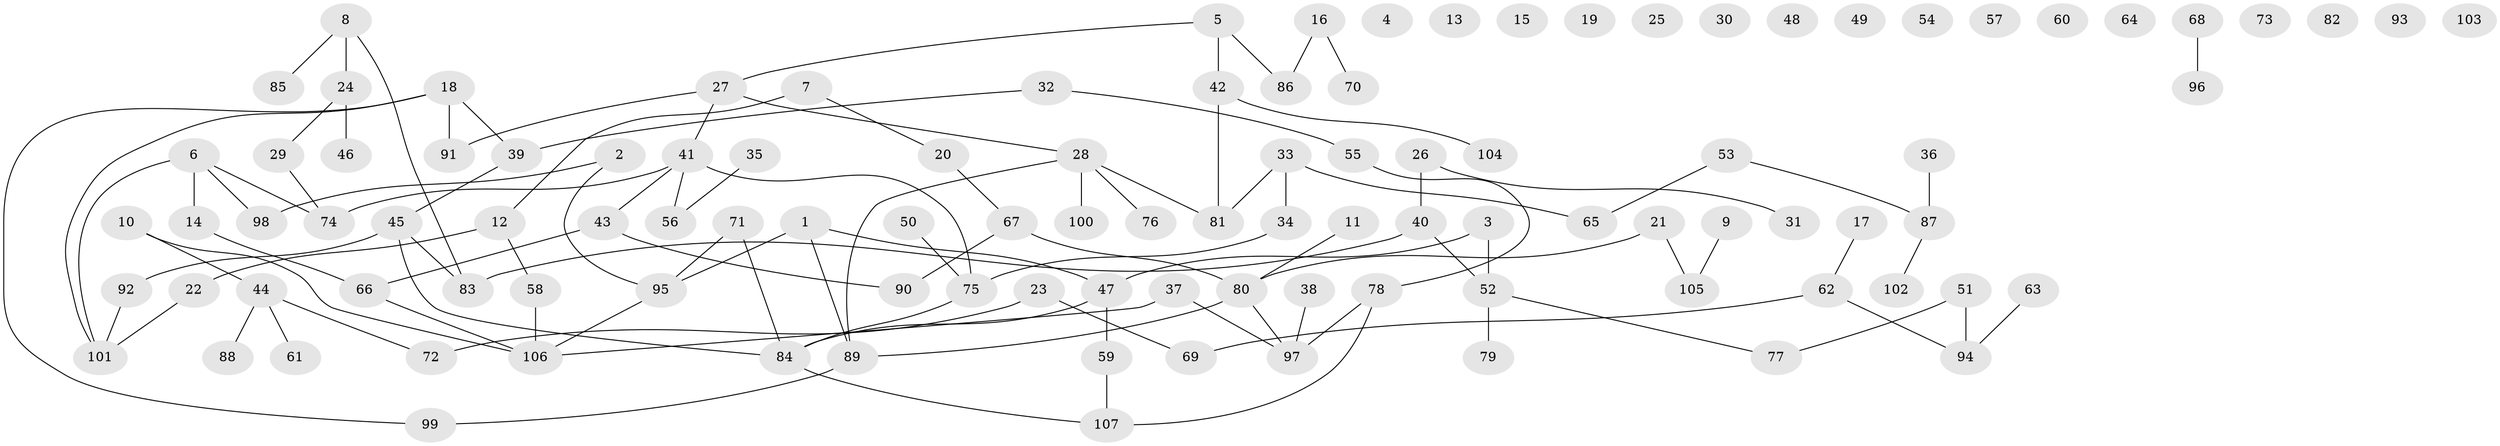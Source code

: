 // coarse degree distribution, {5: 0.09333333333333334, 2: 0.2, 4: 0.09333333333333334, 0: 0.22666666666666666, 3: 0.16, 6: 0.02666666666666667, 1: 0.2}
// Generated by graph-tools (version 1.1) at 2025/23/03/03/25 07:23:27]
// undirected, 107 vertices, 110 edges
graph export_dot {
graph [start="1"]
  node [color=gray90,style=filled];
  1;
  2;
  3;
  4;
  5;
  6;
  7;
  8;
  9;
  10;
  11;
  12;
  13;
  14;
  15;
  16;
  17;
  18;
  19;
  20;
  21;
  22;
  23;
  24;
  25;
  26;
  27;
  28;
  29;
  30;
  31;
  32;
  33;
  34;
  35;
  36;
  37;
  38;
  39;
  40;
  41;
  42;
  43;
  44;
  45;
  46;
  47;
  48;
  49;
  50;
  51;
  52;
  53;
  54;
  55;
  56;
  57;
  58;
  59;
  60;
  61;
  62;
  63;
  64;
  65;
  66;
  67;
  68;
  69;
  70;
  71;
  72;
  73;
  74;
  75;
  76;
  77;
  78;
  79;
  80;
  81;
  82;
  83;
  84;
  85;
  86;
  87;
  88;
  89;
  90;
  91;
  92;
  93;
  94;
  95;
  96;
  97;
  98;
  99;
  100;
  101;
  102;
  103;
  104;
  105;
  106;
  107;
  1 -- 47;
  1 -- 89;
  1 -- 95;
  2 -- 95;
  2 -- 98;
  3 -- 47;
  3 -- 52;
  5 -- 27;
  5 -- 42;
  5 -- 86;
  6 -- 14;
  6 -- 74;
  6 -- 98;
  6 -- 101;
  7 -- 12;
  7 -- 20;
  8 -- 24;
  8 -- 83;
  8 -- 85;
  9 -- 105;
  10 -- 44;
  10 -- 106;
  11 -- 80;
  12 -- 22;
  12 -- 58;
  14 -- 66;
  16 -- 70;
  16 -- 86;
  17 -- 62;
  18 -- 39;
  18 -- 91;
  18 -- 99;
  18 -- 101;
  20 -- 67;
  21 -- 80;
  21 -- 105;
  22 -- 101;
  23 -- 69;
  23 -- 72;
  24 -- 29;
  24 -- 46;
  26 -- 31;
  26 -- 40;
  27 -- 28;
  27 -- 41;
  27 -- 91;
  28 -- 76;
  28 -- 81;
  28 -- 89;
  28 -- 100;
  29 -- 74;
  32 -- 39;
  32 -- 55;
  33 -- 34;
  33 -- 65;
  33 -- 81;
  34 -- 75;
  35 -- 56;
  36 -- 87;
  37 -- 97;
  37 -- 106;
  38 -- 97;
  39 -- 45;
  40 -- 52;
  40 -- 83;
  41 -- 43;
  41 -- 56;
  41 -- 74;
  41 -- 75;
  42 -- 81;
  42 -- 104;
  43 -- 66;
  43 -- 90;
  44 -- 61;
  44 -- 72;
  44 -- 88;
  45 -- 83;
  45 -- 84;
  45 -- 92;
  47 -- 59;
  47 -- 84;
  50 -- 75;
  51 -- 77;
  51 -- 94;
  52 -- 77;
  52 -- 79;
  53 -- 65;
  53 -- 87;
  55 -- 78;
  58 -- 106;
  59 -- 107;
  62 -- 69;
  62 -- 94;
  63 -- 94;
  66 -- 106;
  67 -- 80;
  67 -- 90;
  68 -- 96;
  71 -- 84;
  71 -- 95;
  75 -- 84;
  78 -- 97;
  78 -- 107;
  80 -- 89;
  80 -- 97;
  84 -- 107;
  87 -- 102;
  89 -- 99;
  92 -- 101;
  95 -- 106;
}
